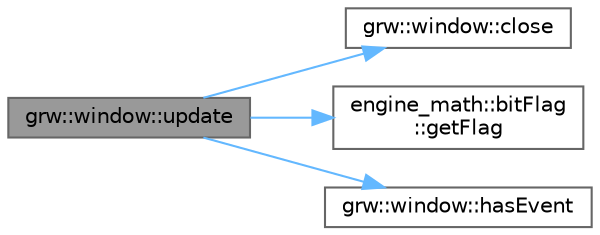 digraph "grw::window::update"
{
 // LATEX_PDF_SIZE
  bgcolor="transparent";
  edge [fontname=Helvetica,fontsize=10,labelfontname=Helvetica,labelfontsize=10];
  node [fontname=Helvetica,fontsize=10,shape=box,height=0.2,width=0.4];
  rankdir="LR";
  Node1 [label="grw::window::update",height=0.2,width=0.4,color="gray40", fillcolor="grey60", style="filled", fontcolor="black",tooltip="Update the window."];
  Node1 -> Node2 [color="steelblue1",style="solid"];
  Node2 [label="grw::window::close",height=0.2,width=0.4,color="grey40", fillcolor="white", style="filled",URL="$classgrw_1_1window.html#a51ddde19e7e46b6d3150f87b69411eae",tooltip="Close the window."];
  Node1 -> Node3 [color="steelblue1",style="solid"];
  Node3 [label="engine_math::bitFlag\l::getFlag",height=0.2,width=0.4,color="grey40", fillcolor="white", style="filled",URL="$classengine__math_1_1bitFlag.html#a925a951adbe550ce7ac4f13caad07a10",tooltip=" "];
  Node1 -> Node4 [color="steelblue1",style="solid"];
  Node4 [label="grw::window::hasEvent",height=0.2,width=0.4,color="grey40", fillcolor="white", style="filled",URL="$classgrw_1_1window.html#a55bad0b1ce23db77895fd76c225d0680",tooltip=" "];
}
